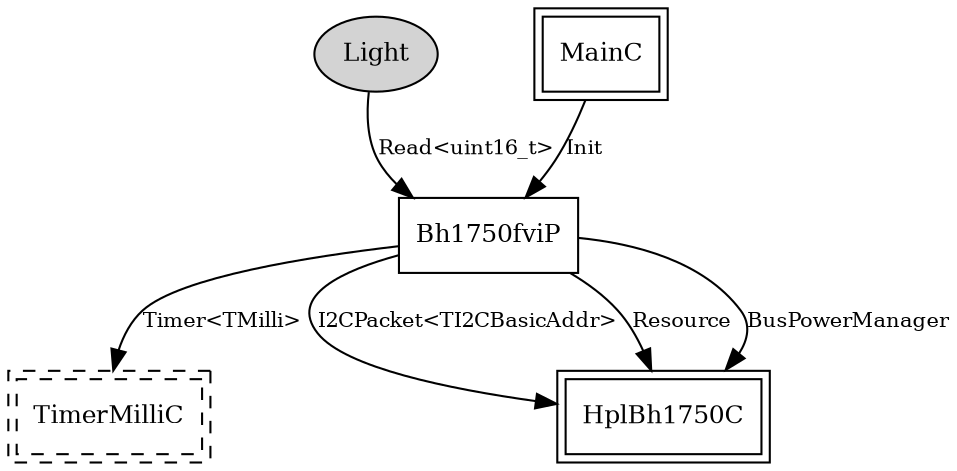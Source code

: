 digraph "tos.chips.bh1750fvi.Bh1750fviC" {
  n0x40a789d8 [shape=ellipse, style=filled, label="Light", fontsize=12];
  "Bh1750fviP" [fontsize=12, shape=box, URL="../chtml/tos.chips.bh1750fvi.Bh1750fviP.html"];
  "Bh1750fviP" [fontsize=12, shape=box, URL="../chtml/tos.chips.bh1750fvi.Bh1750fviP.html"];
  "Bh1750fviC.TimerMilliC" [fontsize=12, shape=box,peripheries=2, style=dashed, label="TimerMilliC", URL="../chtml/tos.system.TimerMilliC.html"];
  "MainC" [fontsize=12, shape=box,peripheries=2, URL="../chtml/tos.system.MainC.html"];
  "Bh1750fviP" [fontsize=12, shape=box, URL="../chtml/tos.chips.bh1750fvi.Bh1750fviP.html"];
  "Bh1750fviP" [fontsize=12, shape=box, URL="../chtml/tos.chips.bh1750fvi.Bh1750fviP.html"];
  "HplBh1750C" [fontsize=12, shape=box,peripheries=2, URL="../chtml/tos.platforms.ucmini.chips.bh1750fvi.HplBh1750C.html"];
  "Bh1750fviP" [fontsize=12, shape=box, URL="../chtml/tos.chips.bh1750fvi.Bh1750fviP.html"];
  "HplBh1750C" [fontsize=12, shape=box,peripheries=2, URL="../chtml/tos.platforms.ucmini.chips.bh1750fvi.HplBh1750C.html"];
  "Bh1750fviP" [fontsize=12, shape=box, URL="../chtml/tos.chips.bh1750fvi.Bh1750fviP.html"];
  "HplBh1750C" [fontsize=12, shape=box,peripheries=2, URL="../chtml/tos.platforms.ucmini.chips.bh1750fvi.HplBh1750C.html"];
  "n0x40a789d8" -> "Bh1750fviP" [label="Read<uint16_t>", URL="../ihtml/tos.interfaces.Read.html", fontsize=10];
  "Bh1750fviP" -> "Bh1750fviC.TimerMilliC" [label="Timer<TMilli>", URL="../ihtml/tos.lib.timer.Timer.html", fontsize=10];
  "MainC" -> "Bh1750fviP" [label="Init", URL="../ihtml/tos.interfaces.Init.html", fontsize=10];
  "Bh1750fviP" -> "HplBh1750C" [label="I2CPacket<TI2CBasicAddr>", URL="../ihtml/tos.interfaces.I2CPacket.html", fontsize=10];
  "Bh1750fviP" -> "HplBh1750C" [label="Resource", URL="../ihtml/tos.interfaces.Resource.html", fontsize=10];
  "Bh1750fviP" -> "HplBh1750C" [label="BusPowerManager", URL="../ihtml/tos.chips.atm128rfa1.BusPowerManager.html", fontsize=10];
}
